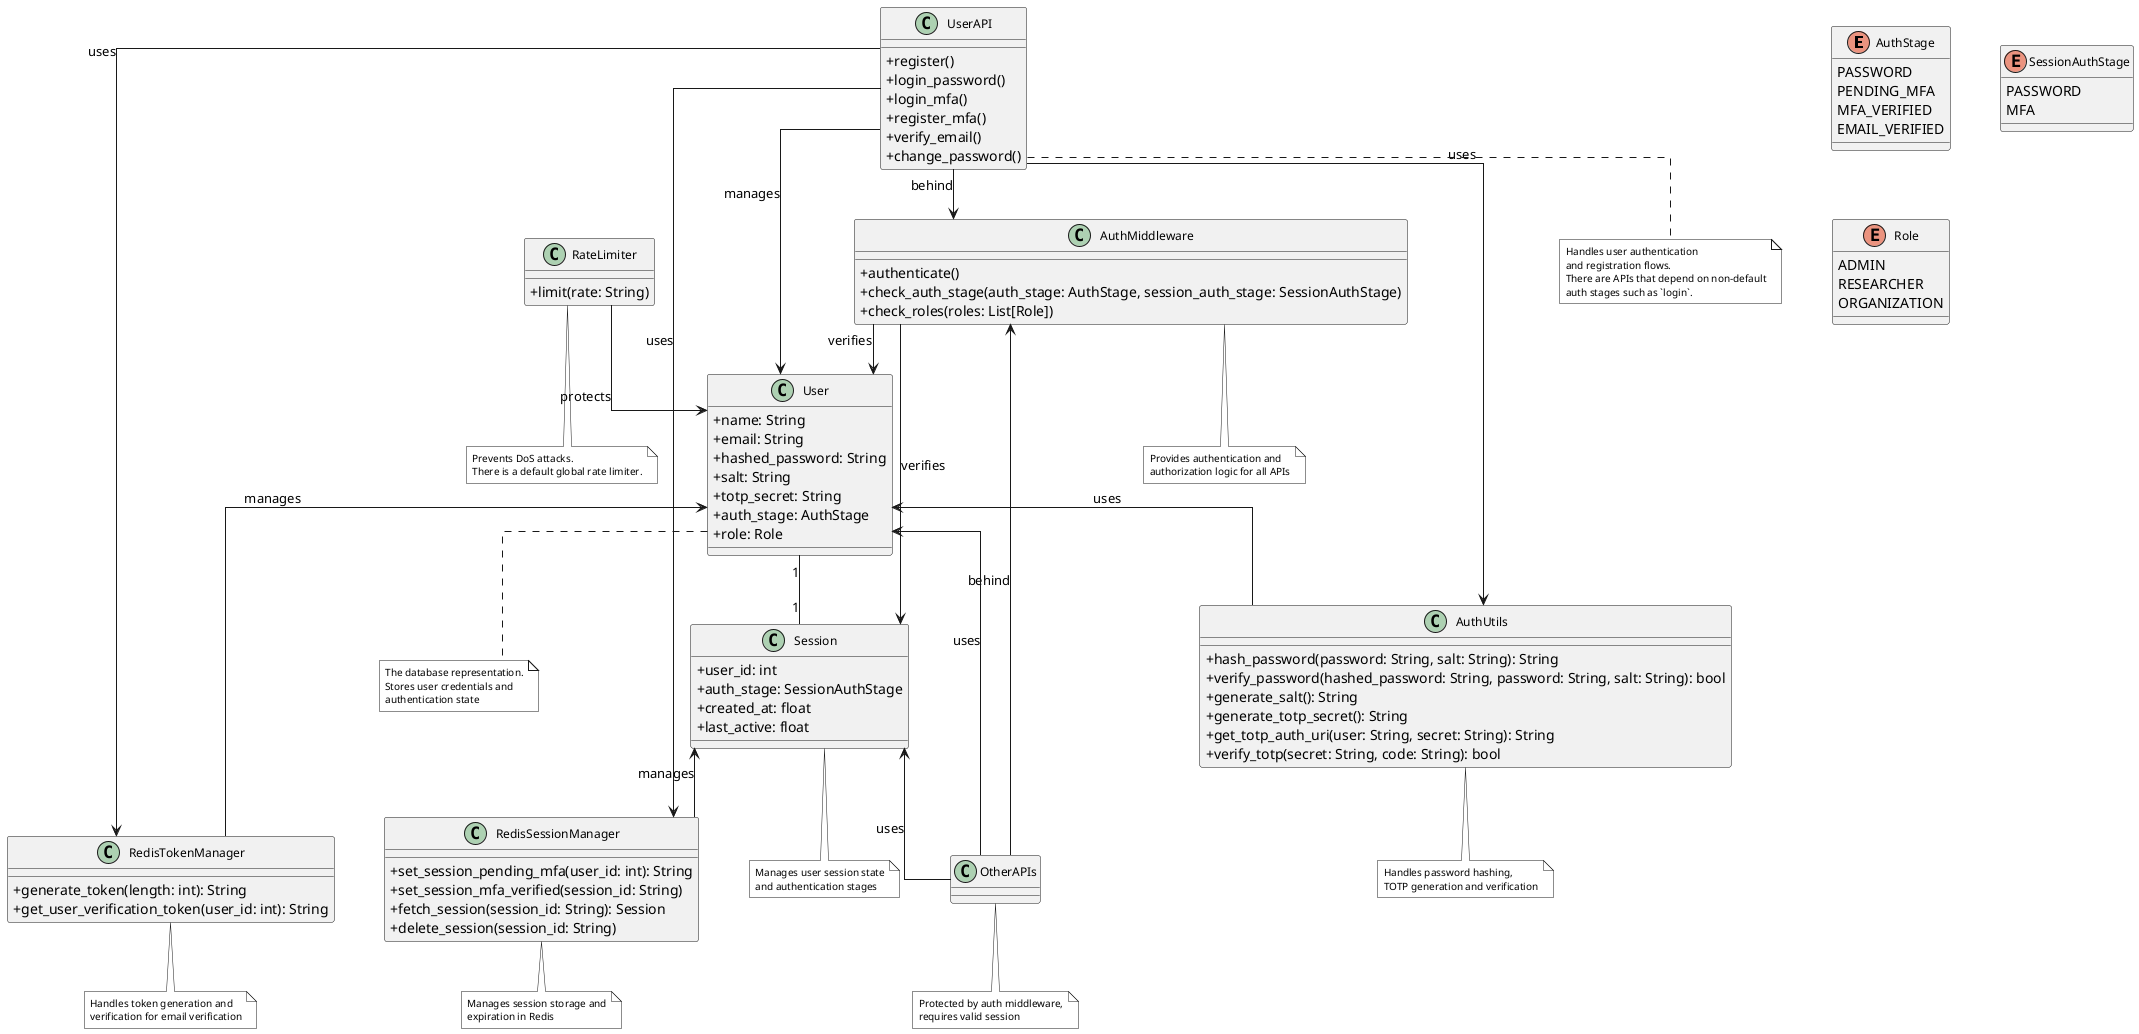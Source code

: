 @startuml Security Class Diagram

skinparam ranksep 50
skinparam nodesep 50
skinparam direction topdown
skinparam classAttributeIconSize 0
skinparam classFontSize 12
skinparam noteFontSize 10
skinparam noteBackgroundColor transparent
skinparam linetype ortho

' Layout hints
together {
    enum AuthStage
    enum SessionAuthStage
    enum Role
}

together {
    class User
    class Session
}

together {
    class RedisSessionManager
    class RedisTokenManager
}

' Enums
enum AuthStage {
    PASSWORD
    PENDING_MFA
    MFA_VERIFIED
    EMAIL_VERIFIED
}

enum SessionAuthStage {
    PASSWORD
    MFA
}

enum Role {
    ADMIN
    RESEARCHER
    ORGANIZATION
}

' Core Classes
class User {
    +name: String
    +email: String
    +hashed_password: String
    +salt: String
    +totp_secret: String
    +auth_stage: AuthStage
    +role: Role
}

class Session {
    +user_id: int
    +auth_stage: SessionAuthStage
    +created_at: float
    +last_active: float
}

' API Layer
class UserAPI {
    +register()
    +login_password()
    +login_mfa()
    +register_mfa()
    +verify_email()
    +change_password()
}

' Middleware Layer
class AuthMiddleware {
    +authenticate()
    +check_auth_stage(auth_stage: AuthStage, session_auth_stage: SessionAuthStage)
    +check_roles(roles: List[Role])
}

class RateLimiter {
    +limit(rate: String)
}

' Redis Components
class RedisSessionManager {
    +set_session_pending_mfa(user_id: int): String
    +set_session_mfa_verified(session_id: String)
    +fetch_session(session_id: String): Session
    +delete_session(session_id: String)
}

class RedisTokenManager {
    +generate_token(length: int): String
    +get_user_verification_token(user_id: int): String
}

' Security Utilities (moved to bottom)
class AuthUtils {
    +hash_password(password: String, salt: String): String
    +verify_password(hashed_password: String, password: String, salt: String): bool
    +generate_salt(): String
    +generate_totp_secret(): String
    +get_totp_auth_uri(user: String, secret: String): String
    +verify_totp(secret: String, code: String): bool
}

' Other APIs (moved to bottom)
class OtherAPIs {

}

' Relationships
User "1" -- "1" Session
AuthMiddleware -down-> User : verifies
AuthMiddleware -down-> Session : verifies
AuthUtils -up-> User : uses
RedisSessionManager -up-> Session : manages
RedisTokenManager -up-> User : manages
RateLimiter -down-> User : protects

' API Layer Relationships
UserAPI -down-> AuthMiddleware : behind
UserAPI -down-> AuthUtils : uses
UserAPI -down-> RedisSessionManager : uses
UserAPI -down-> RedisTokenManager : uses
UserAPI -down-> User : manages

OtherAPIs -up-> AuthMiddleware : behind
OtherAPIs -up-> User : uses
OtherAPIs -up-> Session : uses

note bottom of User
  The database representation.
  Stores user credentials and
  authentication state
end note

note bottom of Session
  Manages user session state
  and authentication stages
end note

note bottom of AuthUtils
  Handles password hashing,
  TOTP generation and verification
end note

note bottom of AuthMiddleware
  Provides authentication and
  authorization logic for all APIs
end note

note bottom of RateLimiter
  Prevents DoS attacks.
  There is a default global rate limiter.
end note

note bottom of RedisSessionManager
  Manages session storage and
  expiration in Redis
end note

note bottom of RedisTokenManager
  Handles token generation and
  verification for email verification
end note

note bottom of UserAPI
  Handles user authentication
  and registration flows.
  There are APIs that depend on non-default
  auth stages such as `login`.
end note

note bottom of OtherAPIs
  Protected by auth middleware,
  requires valid session
end note

@enduml
